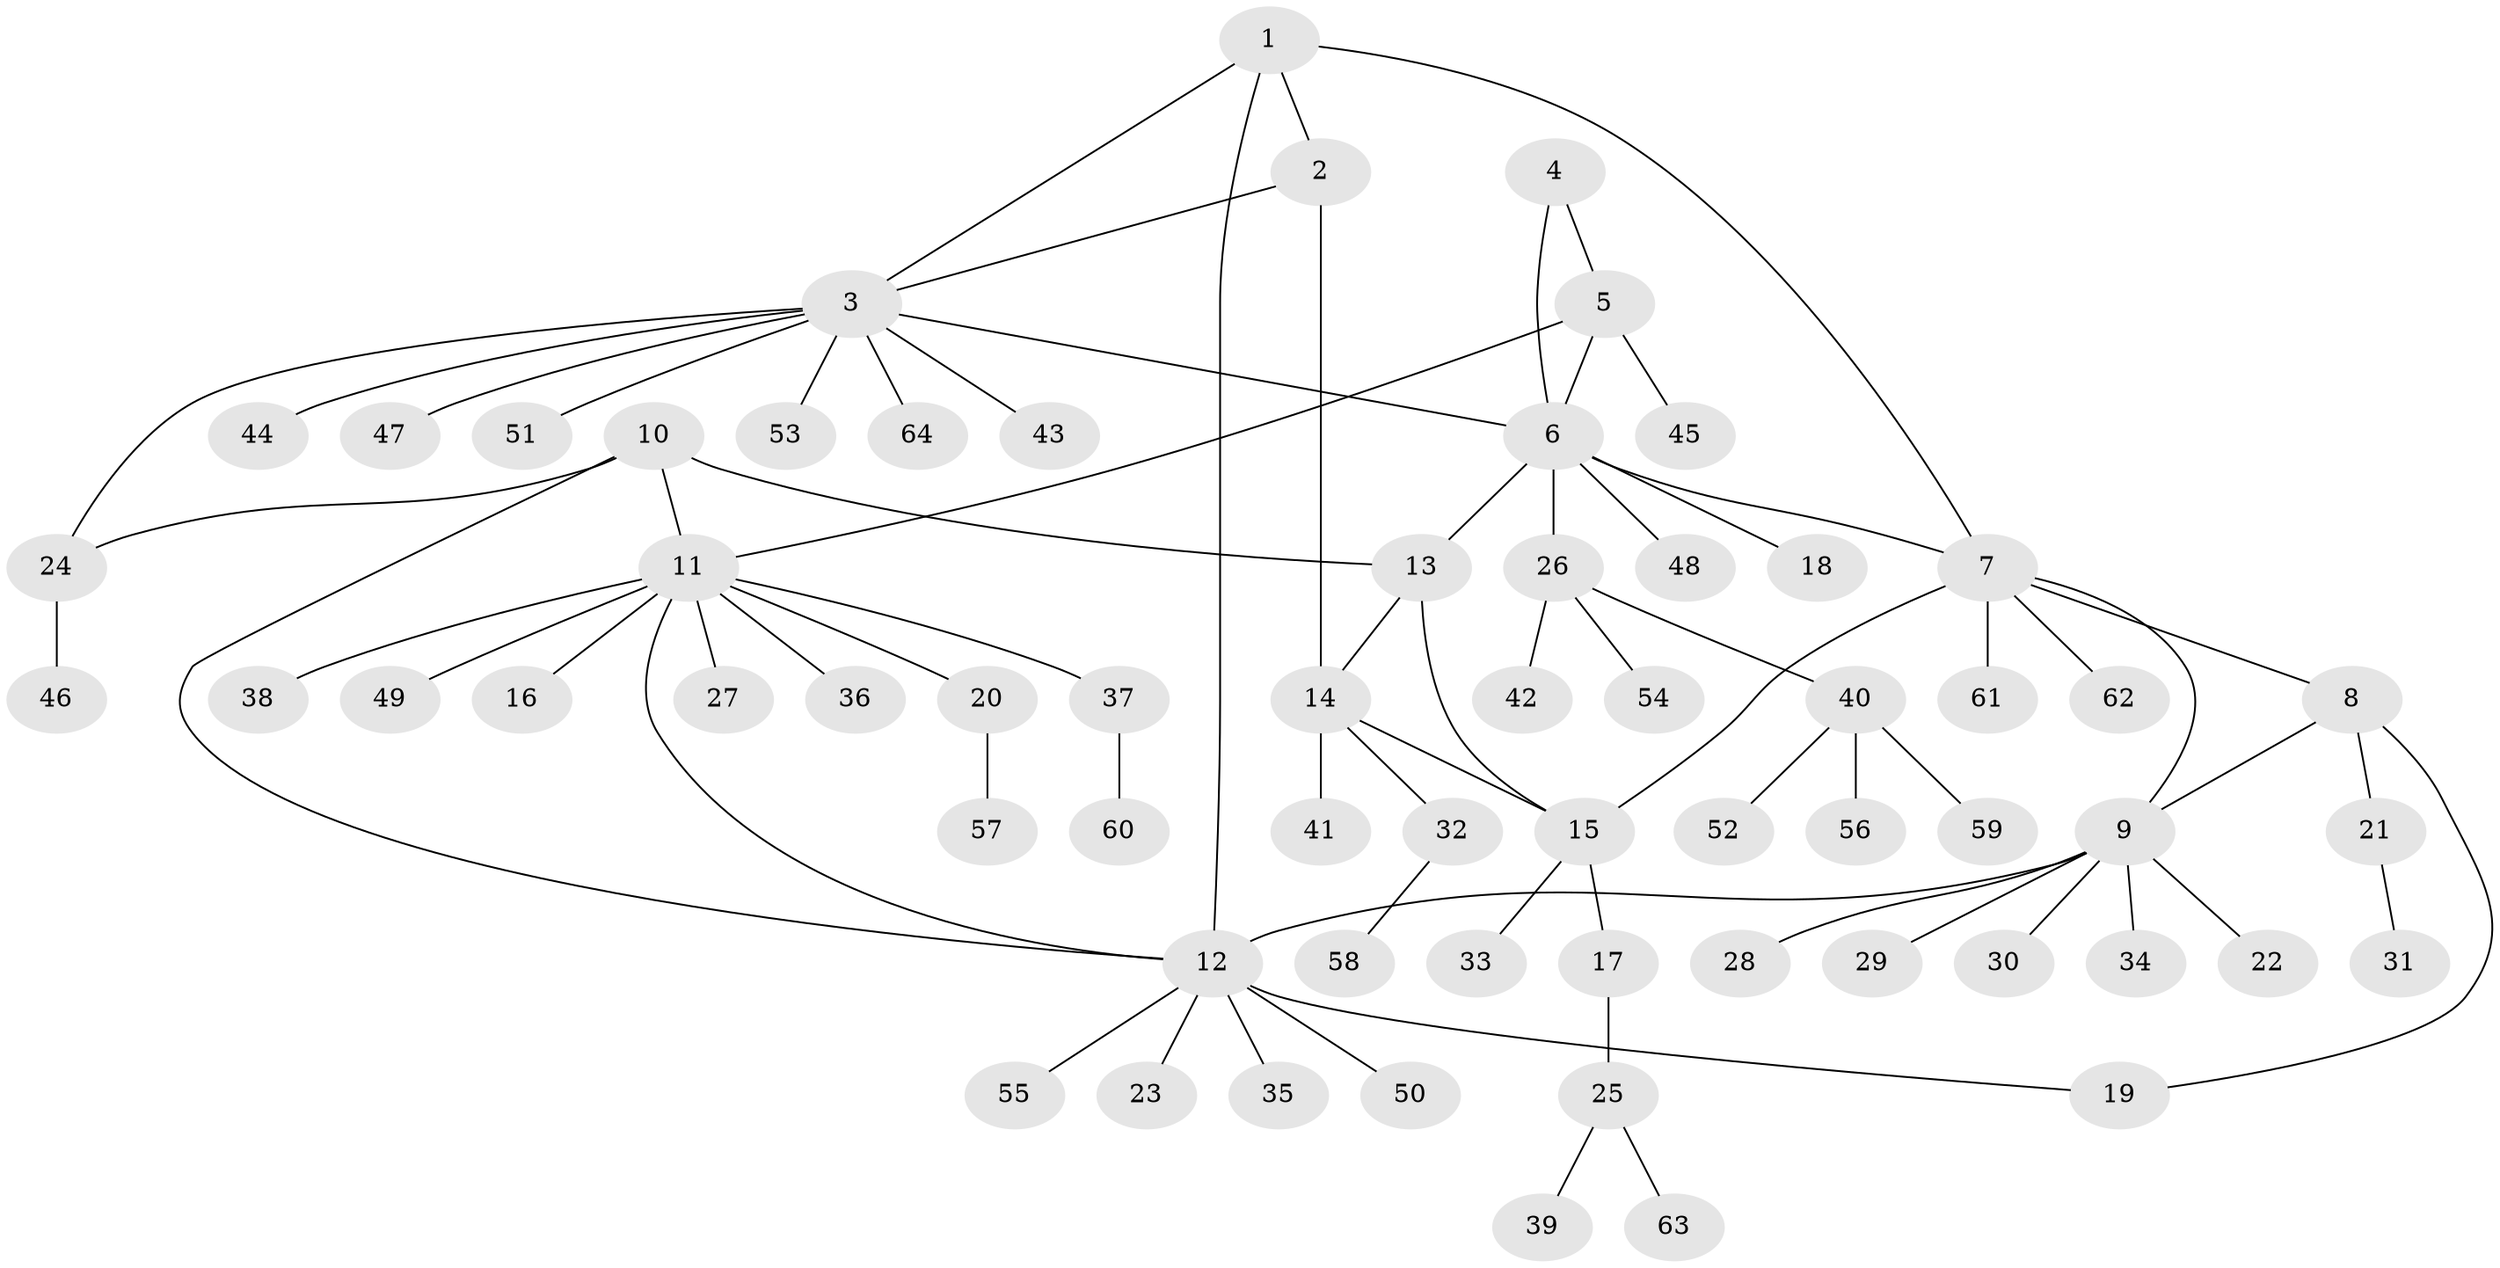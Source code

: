 // coarse degree distribution, {6: 0.02564102564102564, 9: 0.02564102564102564, 1: 0.5641025641025641, 4: 0.10256410256410256, 7: 0.07692307692307693, 2: 0.10256410256410256, 5: 0.05128205128205128, 3: 0.05128205128205128}
// Generated by graph-tools (version 1.1) at 2025/37/03/04/25 23:37:40]
// undirected, 64 vertices, 76 edges
graph export_dot {
  node [color=gray90,style=filled];
  1;
  2;
  3;
  4;
  5;
  6;
  7;
  8;
  9;
  10;
  11;
  12;
  13;
  14;
  15;
  16;
  17;
  18;
  19;
  20;
  21;
  22;
  23;
  24;
  25;
  26;
  27;
  28;
  29;
  30;
  31;
  32;
  33;
  34;
  35;
  36;
  37;
  38;
  39;
  40;
  41;
  42;
  43;
  44;
  45;
  46;
  47;
  48;
  49;
  50;
  51;
  52;
  53;
  54;
  55;
  56;
  57;
  58;
  59;
  60;
  61;
  62;
  63;
  64;
  1 -- 2;
  1 -- 3;
  1 -- 7;
  1 -- 12;
  2 -- 3;
  2 -- 14;
  3 -- 6;
  3 -- 24;
  3 -- 43;
  3 -- 44;
  3 -- 47;
  3 -- 51;
  3 -- 53;
  3 -- 64;
  4 -- 5;
  4 -- 6;
  5 -- 6;
  5 -- 11;
  5 -- 45;
  6 -- 7;
  6 -- 13;
  6 -- 18;
  6 -- 26;
  6 -- 48;
  7 -- 8;
  7 -- 9;
  7 -- 15;
  7 -- 61;
  7 -- 62;
  8 -- 9;
  8 -- 19;
  8 -- 21;
  9 -- 12;
  9 -- 22;
  9 -- 28;
  9 -- 29;
  9 -- 30;
  9 -- 34;
  10 -- 11;
  10 -- 12;
  10 -- 13;
  10 -- 24;
  11 -- 12;
  11 -- 16;
  11 -- 20;
  11 -- 27;
  11 -- 36;
  11 -- 37;
  11 -- 38;
  11 -- 49;
  12 -- 19;
  12 -- 23;
  12 -- 35;
  12 -- 50;
  12 -- 55;
  13 -- 14;
  13 -- 15;
  14 -- 15;
  14 -- 32;
  14 -- 41;
  15 -- 17;
  15 -- 33;
  17 -- 25;
  20 -- 57;
  21 -- 31;
  24 -- 46;
  25 -- 39;
  25 -- 63;
  26 -- 40;
  26 -- 42;
  26 -- 54;
  32 -- 58;
  37 -- 60;
  40 -- 52;
  40 -- 56;
  40 -- 59;
}
